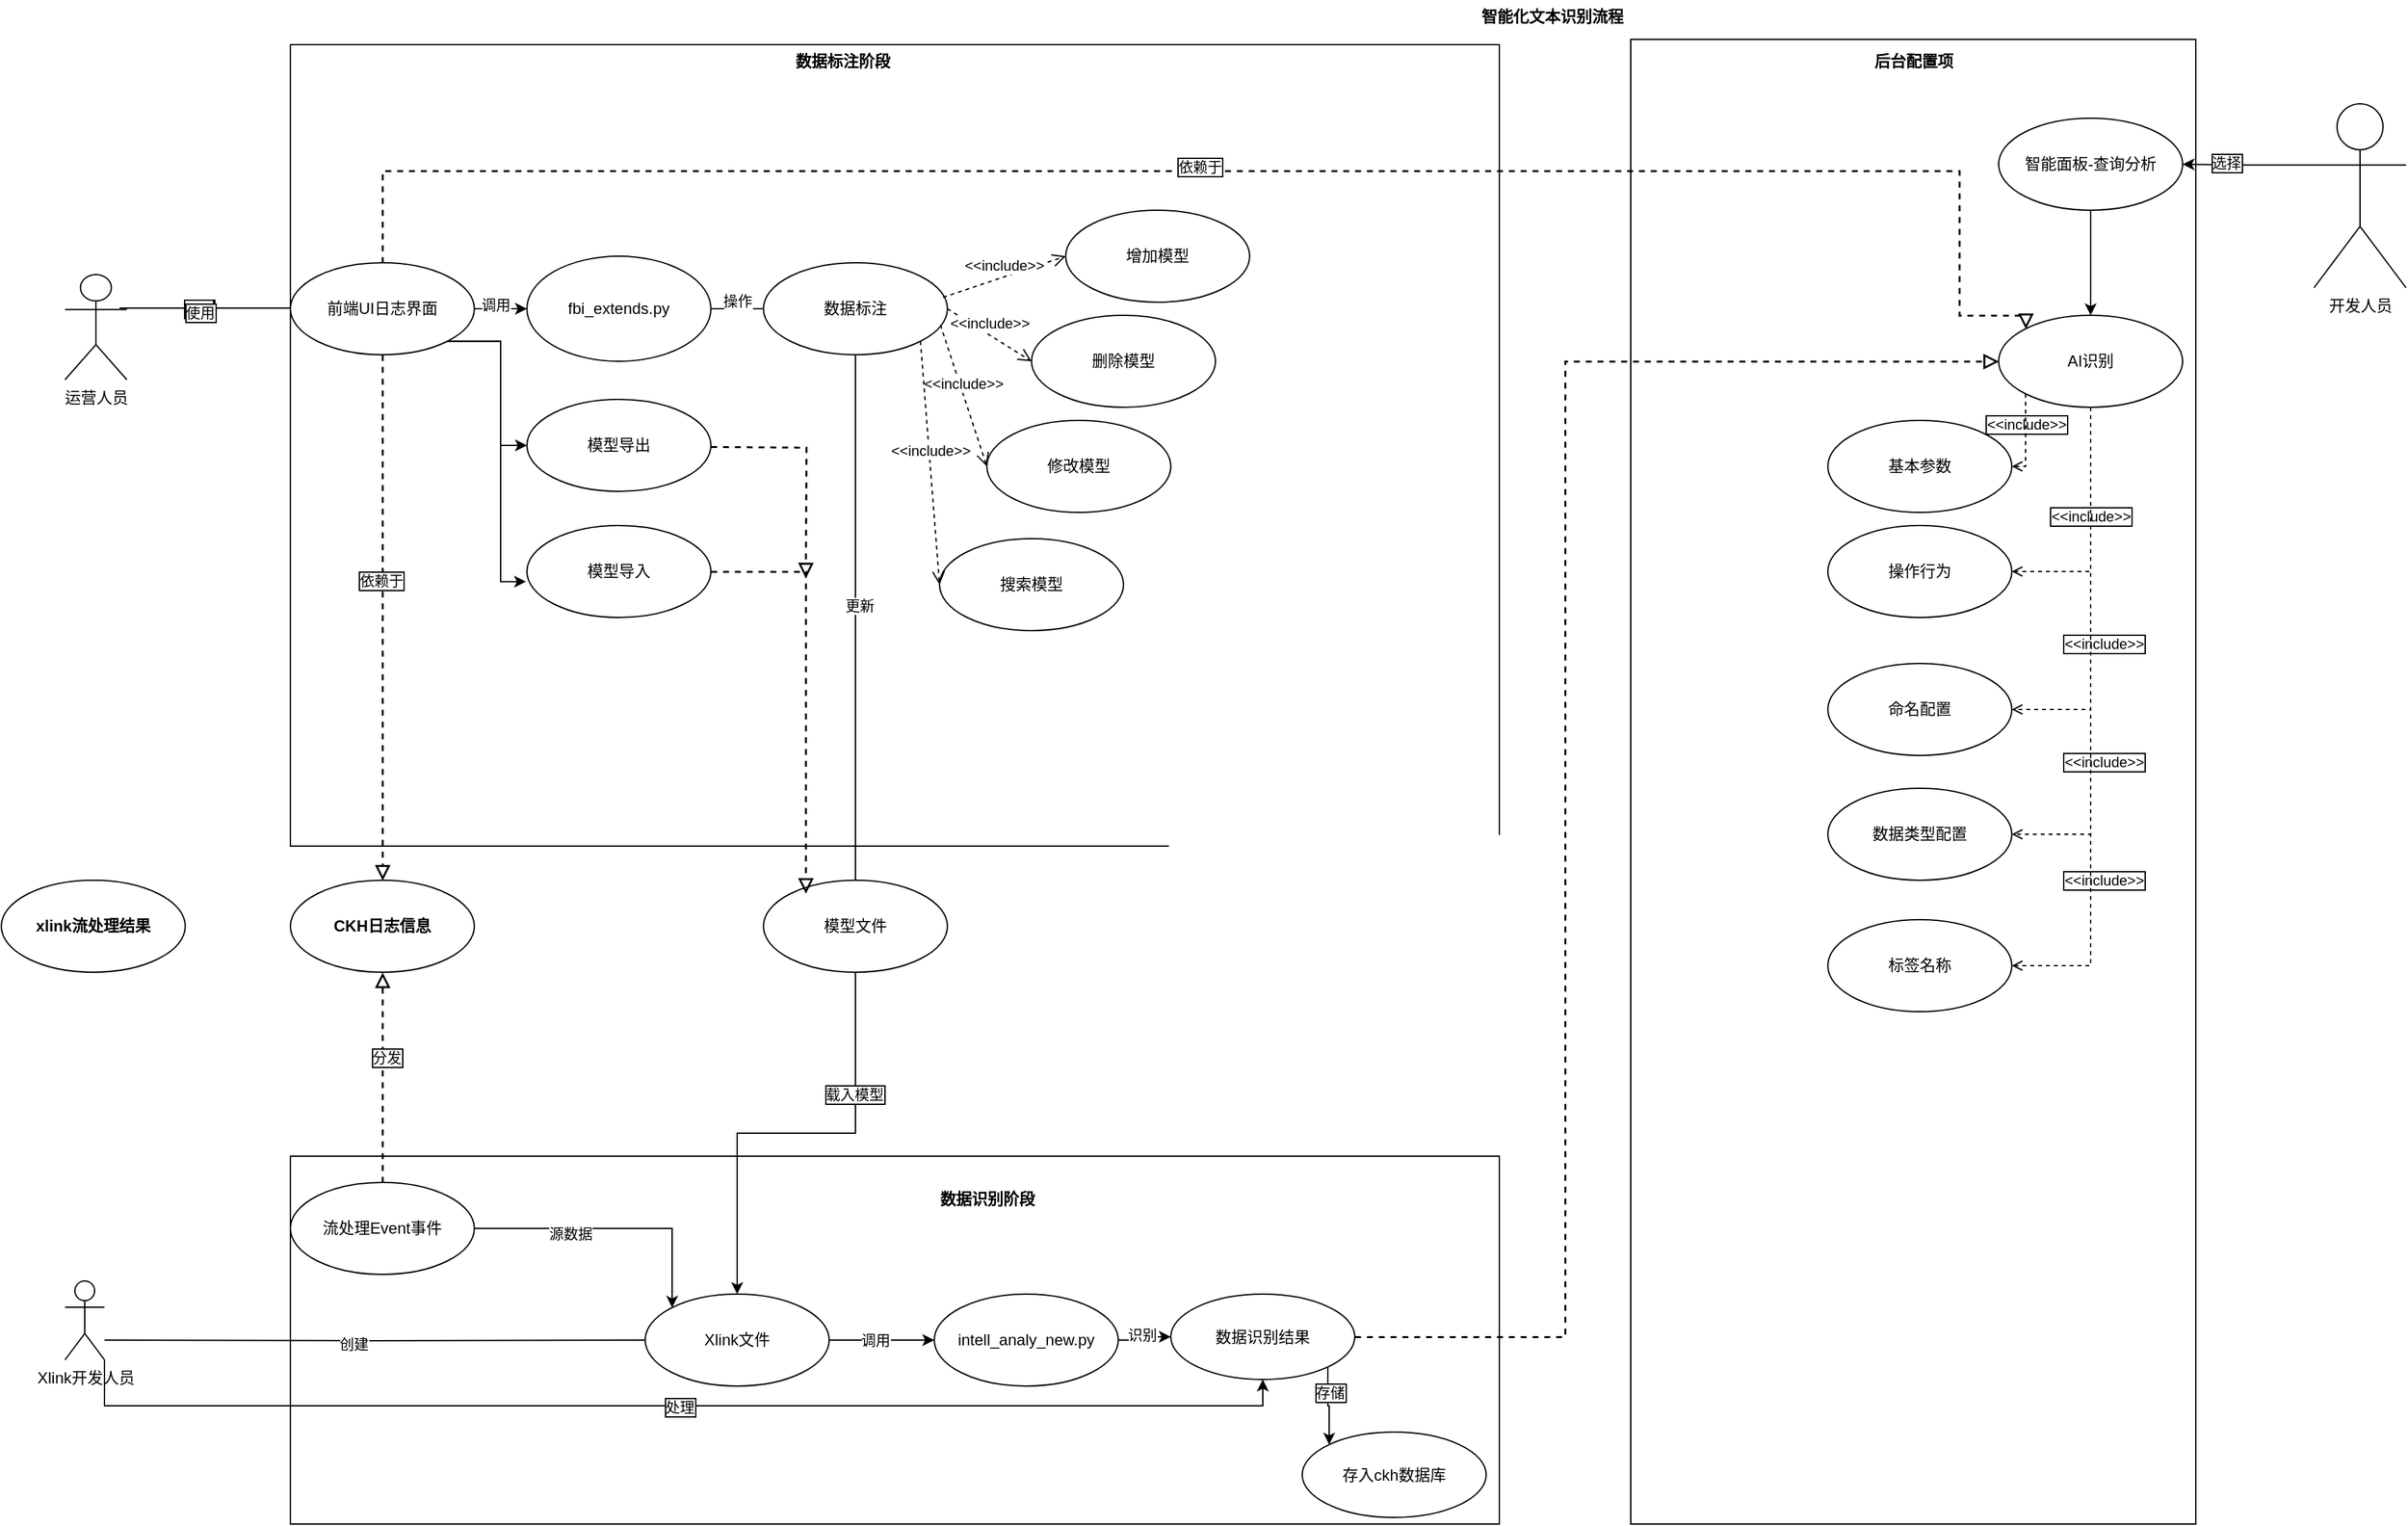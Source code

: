 <mxfile version="24.6.4" type="device">
  <diagram name="第 1 页" id="aSQQA5UP4O9_zDEL5qQI">
    <mxGraphModel dx="2048" dy="618" grid="1" gridSize="10" guides="1" tooltips="1" connect="1" arrows="1" fold="1" page="1" pageScale="1" pageWidth="827" pageHeight="1169" math="0" shadow="0">
      <root>
        <mxCell id="0" />
        <mxCell id="1" parent="0" />
        <mxCell id="ZYTivv0_CZAl483lTYmN-1" value="运营人员" style="shape=umlActor;verticalLabelPosition=bottom;verticalAlign=top;html=1;" parent="1" vertex="1">
          <mxGeometry x="-391.5" y="219" width="47" height="80" as="geometry" />
        </mxCell>
        <mxCell id="ZYTivv0_CZAl483lTYmN-4" value="" style="html=1;whiteSpace=wrap;movable=0;resizable=0;rotatable=0;deletable=0;editable=0;locked=1;connectable=0;" parent="1" vertex="1">
          <mxGeometry x="-220" y="44" width="920" height="610" as="geometry" />
        </mxCell>
        <mxCell id="ZYTivv0_CZAl483lTYmN-8" value="Xlink开发人员" style="shape=umlActor;verticalLabelPosition=bottom;verticalAlign=top;html=1;" parent="1" vertex="1">
          <mxGeometry x="-391.5" y="985" width="30" height="60" as="geometry" />
        </mxCell>
        <mxCell id="ZYTivv0_CZAl483lTYmN-119" style="edgeStyle=orthogonalEdgeStyle;rounded=0;orthogonalLoop=1;jettySize=auto;html=1;exitX=1;exitY=0.5;exitDx=0;exitDy=0;entryX=0;entryY=0.5;entryDx=0;entryDy=0;" parent="1" source="ZYTivv0_CZAl483lTYmN-15" target="ZYTivv0_CZAl483lTYmN-29" edge="1">
          <mxGeometry relative="1" as="geometry" />
        </mxCell>
        <mxCell id="ZYTivv0_CZAl483lTYmN-120" value="调用" style="edgeLabel;html=1;align=center;verticalAlign=middle;resizable=0;points=[];" parent="ZYTivv0_CZAl483lTYmN-119" vertex="1" connectable="0">
          <mxGeometry x="-0.2" y="3" relative="1" as="geometry">
            <mxPoint as="offset" />
          </mxGeometry>
        </mxCell>
        <mxCell id="ZYTivv0_CZAl483lTYmN-169" style="edgeStyle=orthogonalEdgeStyle;shape=connector;rounded=0;orthogonalLoop=1;jettySize=auto;html=1;exitX=1;exitY=1;exitDx=0;exitDy=0;entryX=0;entryY=0.5;entryDx=0;entryDy=0;strokeColor=default;align=center;verticalAlign=middle;fontFamily=Helvetica;fontSize=11;fontColor=default;labelBorderColor=default;labelBackgroundColor=default;resizable=1;endArrow=classic;" parent="1" source="ZYTivv0_CZAl483lTYmN-15" target="ZYTivv0_CZAl483lTYmN-59" edge="1">
          <mxGeometry relative="1" as="geometry" />
        </mxCell>
        <mxCell id="ZYTivv0_CZAl483lTYmN-15" value="前端UI日志界面" style="ellipse;whiteSpace=wrap;html=1;" parent="1" vertex="1">
          <mxGeometry x="-220" y="210" width="140" height="70" as="geometry" />
        </mxCell>
        <mxCell id="ZYTivv0_CZAl483lTYmN-28" value="模型文件&lt;span style=&quot;color: rgba(0, 0, 0, 0); font-family: monospace; font-size: 0px; text-align: start; text-wrap: nowrap;&quot;&gt;%3CmxGraphModel%3E%3Croot%3E%3CmxCell%20id%3D%220%22%2F%3E%3CmxCell%20id%3D%221%22%20parent%3D%220%22%2F%3E%3CmxCell%20id%3D%222%22%20value%3D%22UI%E7%95%8C%E9%9D%A2%22%20style%3D%22ellipse%3BwhiteSpace%3Dwrap%3Bhtml%3D1%3B%22%20vertex%3D%221%22%20parent%3D%221%22%3E%3CmxGeometry%20x%3D%22110%22%20y%3D%2260%22%20width%3D%22140%22%20height%3D%2270%22%20as%3D%22geometry%22%2F%3E%3C%2FmxCell%3E%3C%2Froot%3E%3C%2FmxGraphModel%3E&lt;/span&gt;" style="ellipse;whiteSpace=wrap;html=1;" parent="1" vertex="1">
          <mxGeometry x="140" y="680" width="140" height="70" as="geometry" />
        </mxCell>
        <mxCell id="ZYTivv0_CZAl483lTYmN-29" value="fbi_extends.py" style="ellipse;whiteSpace=wrap;html=1;" parent="1" vertex="1">
          <mxGeometry x="-40" y="205" width="140" height="80" as="geometry" />
        </mxCell>
        <mxCell id="ZYTivv0_CZAl483lTYmN-30" value="数据标注" style="ellipse;whiteSpace=wrap;html=1;" parent="1" vertex="1">
          <mxGeometry x="140" y="210" width="140" height="70" as="geometry" />
        </mxCell>
        <mxCell id="ZYTivv0_CZAl483lTYmN-36" value="操作" style="endArrow=none;html=1;endSize=12;startArrow=none;startSize=14;startFill=0;edgeStyle=orthogonalEdgeStyle;align=center;verticalAlign=bottom;endFill=0;rounded=0;entryX=1;entryY=0.5;entryDx=0;entryDy=0;exitX=0;exitY=0.5;exitDx=0;exitDy=0;" parent="1" source="ZYTivv0_CZAl483lTYmN-30" target="ZYTivv0_CZAl483lTYmN-29" edge="1">
          <mxGeometry y="3" relative="1" as="geometry">
            <mxPoint x="60" y="90" as="sourcePoint" />
            <mxPoint x="-30" y="390" as="targetPoint" />
          </mxGeometry>
        </mxCell>
        <mxCell id="ZYTivv0_CZAl483lTYmN-37" value="增加模型" style="ellipse;whiteSpace=wrap;html=1;" parent="1" vertex="1">
          <mxGeometry x="370" y="170" width="140" height="70" as="geometry" />
        </mxCell>
        <mxCell id="ZYTivv0_CZAl483lTYmN-38" value="删除模型" style="ellipse;whiteSpace=wrap;html=1;" parent="1" vertex="1">
          <mxGeometry x="344" y="250" width="140" height="70" as="geometry" />
        </mxCell>
        <mxCell id="ZYTivv0_CZAl483lTYmN-39" value="修改模型" style="ellipse;whiteSpace=wrap;html=1;" parent="1" vertex="1">
          <mxGeometry x="310" y="330" width="140" height="70" as="geometry" />
        </mxCell>
        <mxCell id="ZYTivv0_CZAl483lTYmN-40" value="搜索模型" style="ellipse;whiteSpace=wrap;html=1;" parent="1" vertex="1">
          <mxGeometry x="274" y="420" width="140" height="70" as="geometry" />
        </mxCell>
        <mxCell id="ZYTivv0_CZAl483lTYmN-41" value="&amp;lt;&amp;lt;include&amp;gt;&amp;gt;" style="html=1;verticalAlign=bottom;endArrow=open;dashed=1;endSize=8;curved=0;rounded=0;entryX=0;entryY=0.5;entryDx=0;entryDy=0;exitX=0.976;exitY=0.376;exitDx=0;exitDy=0;exitPerimeter=0;" parent="1" source="ZYTivv0_CZAl483lTYmN-30" target="ZYTivv0_CZAl483lTYmN-37" edge="1">
          <mxGeometry relative="1" as="geometry">
            <mxPoint x="70.005" y="2.5" as="sourcePoint" />
            <mxPoint x="198.13" y="207.5" as="targetPoint" />
          </mxGeometry>
        </mxCell>
        <mxCell id="ZYTivv0_CZAl483lTYmN-46" value="数据标注阶段" style="text;align=center;fontStyle=1;verticalAlign=middle;spacingLeft=3;spacingRight=3;strokeColor=none;rotatable=0;points=[[0,0.5],[1,0.5]];portConstraint=eastwest;html=1;" parent="1" vertex="1">
          <mxGeometry x="160" y="44" width="80" height="26" as="geometry" />
        </mxCell>
        <mxCell id="ZYTivv0_CZAl483lTYmN-58" value="模型导入" style="ellipse;whiteSpace=wrap;html=1;" parent="1" vertex="1">
          <mxGeometry x="-40" y="410" width="140" height="70" as="geometry" />
        </mxCell>
        <mxCell id="ZYTivv0_CZAl483lTYmN-59" value="模型导出" style="ellipse;whiteSpace=wrap;html=1;" parent="1" vertex="1">
          <mxGeometry x="-40" y="314" width="140" height="70" as="geometry" />
        </mxCell>
        <mxCell id="ZYTivv0_CZAl483lTYmN-67" value="&amp;lt;&amp;lt;include&amp;gt;&amp;gt;" style="html=1;verticalAlign=bottom;endArrow=open;dashed=1;endSize=8;curved=0;rounded=0;entryX=0;entryY=0.5;entryDx=0;entryDy=0;exitX=1;exitY=0.5;exitDx=0;exitDy=0;" parent="1" source="ZYTivv0_CZAl483lTYmN-30" target="ZYTivv0_CZAl483lTYmN-38" edge="1">
          <mxGeometry relative="1" as="geometry">
            <mxPoint x="197" y="246" as="sourcePoint" />
            <mxPoint x="260" y="115" as="targetPoint" />
          </mxGeometry>
        </mxCell>
        <mxCell id="ZYTivv0_CZAl483lTYmN-68" value="&amp;lt;&amp;lt;include&amp;gt;&amp;gt;" style="html=1;verticalAlign=bottom;endArrow=open;dashed=1;endSize=8;curved=0;rounded=0;entryX=0;entryY=0.5;entryDx=0;entryDy=0;exitX=0.962;exitY=0.676;exitDx=0;exitDy=0;exitPerimeter=0;" parent="1" source="ZYTivv0_CZAl483lTYmN-30" target="ZYTivv0_CZAl483lTYmN-39" edge="1">
          <mxGeometry relative="1" as="geometry">
            <mxPoint x="197.165" y="248.5" as="sourcePoint" />
            <mxPoint x="170" y="329.5" as="targetPoint" />
          </mxGeometry>
        </mxCell>
        <mxCell id="ZYTivv0_CZAl483lTYmN-69" value="&amp;lt;&amp;lt;include&amp;gt;&amp;gt;" style="html=1;verticalAlign=bottom;endArrow=open;dashed=1;endSize=8;curved=0;rounded=0;entryX=0;entryY=0.5;entryDx=0;entryDy=0;exitX=1;exitY=1;exitDx=0;exitDy=0;" parent="1" source="ZYTivv0_CZAl483lTYmN-30" target="ZYTivv0_CZAl483lTYmN-40" edge="1">
          <mxGeometry relative="1" as="geometry">
            <mxPoint x="197.165" y="340" as="sourcePoint" />
            <mxPoint x="250" y="396.5" as="targetPoint" />
          </mxGeometry>
        </mxCell>
        <mxCell id="ZYTivv0_CZAl483lTYmN-71" value="更新" style="endArrow=none;html=1;endSize=12;startArrow=none;startSize=14;startFill=0;edgeStyle=orthogonalEdgeStyle;align=center;verticalAlign=bottom;endFill=0;rounded=0;exitX=0.5;exitY=1;exitDx=0;exitDy=0;" parent="1" source="ZYTivv0_CZAl483lTYmN-30" target="ZYTivv0_CZAl483lTYmN-28" edge="1">
          <mxGeometry y="3" relative="1" as="geometry">
            <mxPoint x="120" y="359" as="sourcePoint" />
            <mxPoint x="10" y="359" as="targetPoint" />
          </mxGeometry>
        </mxCell>
        <mxCell id="ZYTivv0_CZAl483lTYmN-79" value="智能化文本识别流程" style="text;align=center;fontStyle=1;verticalAlign=middle;spacingLeft=3;spacingRight=3;strokeColor=none;rotatable=0;points=[[0,0.5],[1,0.5]];portConstraint=eastwest;html=1;" parent="1" vertex="1">
          <mxGeometry x="700" y="10" width="80" height="26" as="geometry" />
        </mxCell>
        <mxCell id="ZYTivv0_CZAl483lTYmN-82" value="&lt;span style=&quot;color: rgba(0, 0, 0, 0); font-family: monospace; font-size: 0px; text-align: start; text-wrap: nowrap;&quot;&gt;%3CmxGraphModel%3E%3Croot%3E%3CmxCell%20id%3D%220%22%2F%3E%3CmxCell%20id%3D%221%22%20parent%3D%220%22%2F%3E%3CmxCell%20id%3D%222%22%20value%3D%22%E6%95%B0%E6%8D%AE%E6%A0%87%E6%B3%A8%E9%98%B6%E6%AE%B5%22%20style%3D%22text%3Balign%3Dcenter%3BfontStyle%3D1%3BverticalAlign%3Dmiddle%3BspacingLeft%3D3%3BspacingRight%3D3%3BstrokeColor%3Dnone%3Brotatable%3D0%3Bpoints%3D%5B%5B0%2C0.5%5D%2C%5B1%2C0.5%5D%5D%3BportConstraint%3Deastwest%3Bhtml%3D1%3B%22%20vertex%3D%221%22%20parent%3D%221%22%3E%3CmxGeometry%20x%3D%22160%22%20y%3D%2244%22%20width%3D%2280%22%20height%3D%2226%22%20as%3D%22geometry%22%2F%3E%3C%2FmxCell%3E%3C%2Froot%3E%3C%2FmxGraphModel%3E&lt;/span&gt;" style="html=1;whiteSpace=wrap;movable=0;resizable=0;rotatable=0;deletable=0;editable=0;locked=1;connectable=0;" parent="1" vertex="1">
          <mxGeometry x="-220" y="890" width="920" height="280" as="geometry" />
        </mxCell>
        <mxCell id="ZYTivv0_CZAl483lTYmN-83" value="数据识别阶段" style="text;align=center;fontStyle=1;verticalAlign=middle;spacingLeft=3;spacingRight=3;strokeColor=none;rotatable=0;points=[[0,0.5],[1,0.5]];portConstraint=eastwest;html=1;" parent="1" vertex="1">
          <mxGeometry x="270" y="910" width="80" height="26" as="geometry" />
        </mxCell>
        <mxCell id="ZYTivv0_CZAl483lTYmN-84" value="&lt;b&gt;CKH日志信息&lt;/b&gt;" style="ellipse;whiteSpace=wrap;html=1;" parent="1" vertex="1">
          <mxGeometry x="-220" y="680" width="140" height="70" as="geometry" />
        </mxCell>
        <mxCell id="ZYTivv0_CZAl483lTYmN-107" style="edgeStyle=orthogonalEdgeStyle;rounded=0;orthogonalLoop=1;jettySize=auto;html=1;exitX=1;exitY=0.5;exitDx=0;exitDy=0;entryX=0;entryY=0;entryDx=0;entryDy=0;" parent="1" source="ZYTivv0_CZAl483lTYmN-85" target="ZYTivv0_CZAl483lTYmN-86" edge="1">
          <mxGeometry relative="1" as="geometry" />
        </mxCell>
        <mxCell id="ZYTivv0_CZAl483lTYmN-108" value="源数据" style="edgeLabel;html=1;align=center;verticalAlign=middle;resizable=0;points=[];" parent="ZYTivv0_CZAl483lTYmN-107" vertex="1" connectable="0">
          <mxGeometry x="-0.308" y="-4" relative="1" as="geometry">
            <mxPoint as="offset" />
          </mxGeometry>
        </mxCell>
        <mxCell id="ZYTivv0_CZAl483lTYmN-85" value="流处理Event事件" style="ellipse;whiteSpace=wrap;html=1;" parent="1" vertex="1">
          <mxGeometry x="-220" y="910" width="140" height="70" as="geometry" />
        </mxCell>
        <mxCell id="ZYTivv0_CZAl483lTYmN-114" style="edgeStyle=orthogonalEdgeStyle;rounded=0;orthogonalLoop=1;jettySize=auto;html=1;exitX=1;exitY=0.5;exitDx=0;exitDy=0;entryX=0;entryY=0.5;entryDx=0;entryDy=0;" parent="1" source="ZYTivv0_CZAl483lTYmN-86" target="ZYTivv0_CZAl483lTYmN-113" edge="1">
          <mxGeometry relative="1" as="geometry" />
        </mxCell>
        <mxCell id="ZYTivv0_CZAl483lTYmN-115" value="调用" style="edgeLabel;html=1;align=center;verticalAlign=middle;resizable=0;points=[];" parent="ZYTivv0_CZAl483lTYmN-114" vertex="1" connectable="0">
          <mxGeometry x="-0.14" relative="1" as="geometry">
            <mxPoint as="offset" />
          </mxGeometry>
        </mxCell>
        <mxCell id="ZYTivv0_CZAl483lTYmN-86" value="Xlink文件" style="ellipse;whiteSpace=wrap;html=1;" parent="1" vertex="1">
          <mxGeometry x="50" y="995" width="140" height="70" as="geometry" />
        </mxCell>
        <mxCell id="ZYTivv0_CZAl483lTYmN-90" value="" style="endArrow=none;html=1;endSize=12;startArrow=none;startSize=14;startFill=0;edgeStyle=orthogonalEdgeStyle;align=center;verticalAlign=bottom;endFill=0;rounded=0;entryX=0;entryY=0.5;entryDx=0;entryDy=0;" parent="1" target="ZYTivv0_CZAl483lTYmN-86" edge="1">
          <mxGeometry y="3" relative="1" as="geometry">
            <mxPoint x="-361.5" y="1030" as="sourcePoint" />
            <mxPoint x="-201.5" y="1030" as="targetPoint" />
          </mxGeometry>
        </mxCell>
        <mxCell id="ZYTivv0_CZAl483lTYmN-95" value="创建" style="edgeLabel;html=1;align=center;verticalAlign=middle;resizable=0;points=[];" parent="ZYTivv0_CZAl483lTYmN-90" vertex="1" connectable="0">
          <mxGeometry x="-0.084" y="-2" relative="1" as="geometry">
            <mxPoint x="1" as="offset" />
          </mxGeometry>
        </mxCell>
        <mxCell id="ZYTivv0_CZAl483lTYmN-123" value="" style="edgeStyle=orthogonalEdgeStyle;rounded=0;orthogonalLoop=1;jettySize=auto;html=1;" parent="1" source="ZYTivv0_CZAl483lTYmN-113" target="ZYTivv0_CZAl483lTYmN-122" edge="1">
          <mxGeometry relative="1" as="geometry" />
        </mxCell>
        <mxCell id="ZYTivv0_CZAl483lTYmN-124" value="识别" style="edgeLabel;html=1;align=center;verticalAlign=middle;resizable=0;points=[];" parent="ZYTivv0_CZAl483lTYmN-123" vertex="1" connectable="0">
          <mxGeometry x="-0.167" y="4" relative="1" as="geometry">
            <mxPoint as="offset" />
          </mxGeometry>
        </mxCell>
        <mxCell id="ZYTivv0_CZAl483lTYmN-113" value="intell_analy_new.py" style="ellipse;whiteSpace=wrap;html=1;" parent="1" vertex="1">
          <mxGeometry x="270" y="995" width="140" height="70" as="geometry" />
        </mxCell>
        <mxCell id="ZYTivv0_CZAl483lTYmN-121" value="&lt;span style=&quot;color: rgba(0, 0, 0, 0); font-family: monospace; font-size: 0px; text-align: start; text-wrap: nowrap;&quot;&gt;%3CmxGraphModel%3E%3Croot%3E%3CmxCell%20id%3D%220%22%2F%3E%3CmxCell%20id%3D%221%22%20parent%3D%220%22%2F%3E%3CmxCell%20id%3D%222%22%20value%3D%22%E6%95%B0%E6%8D%AE%E6%A0%87%E6%B3%A8%E9%98%B6%E6%AE%B5%22%20style%3D%22text%3Balign%3Dcenter%3BfontStyle%3D1%3BverticalAlign%3Dmiddle%3BspacingLeft%3D3%3BspacingRight%3D3%3BstrokeColor%3Dnone%3Brotatable%3D0%3Bpoints%3D%5B%5B0%2C0.5%5D%2C%5B1%2C0.5%5D%5D%3BportConstraint%3Deastwest%3Bhtml%3D1%3B%22%20vertex%3D%221%22%20parent%3D%221%22%3E%3CmxGeometry%20x%3D%22160%22%20y%3D%2244%22%20width%3D%2280%22%20height%3D%2226%22%20as%3D%22geometry%22%2F%3E%3C%2FmxCell%3E%3C%2Froot%3E%3C%2FmxGraphModel%3E&lt;/span&gt;" style="html=1;whiteSpace=wrap;movable=0;resizable=0;rotatable=0;deletable=0;editable=0;locked=1;connectable=0;" parent="1" vertex="1">
          <mxGeometry x="800" y="40" width="430" height="1130" as="geometry" />
        </mxCell>
        <mxCell id="ZYTivv0_CZAl483lTYmN-134" style="edgeStyle=orthogonalEdgeStyle;shape=connector;rounded=0;orthogonalLoop=1;jettySize=auto;html=1;exitX=1;exitY=1;exitDx=0;exitDy=0;entryX=0;entryY=0;entryDx=0;entryDy=0;strokeColor=default;align=center;verticalAlign=middle;fontFamily=Helvetica;fontSize=11;fontColor=default;labelBorderColor=default;labelBackgroundColor=default;resizable=1;endArrow=classic;" parent="1" source="ZYTivv0_CZAl483lTYmN-122" target="ZYTivv0_CZAl483lTYmN-133" edge="1">
          <mxGeometry relative="1" as="geometry" />
        </mxCell>
        <mxCell id="ZYTivv0_CZAl483lTYmN-135" value="存储" style="edgeLabel;html=1;align=center;verticalAlign=middle;resizable=0;points=[];fontFamily=Helvetica;fontSize=11;fontColor=default;labelBorderColor=default;labelBackgroundColor=default;" parent="ZYTivv0_CZAl483lTYmN-134" vertex="1" connectable="0">
          <mxGeometry x="-0.372" y="1" relative="1" as="geometry">
            <mxPoint as="offset" />
          </mxGeometry>
        </mxCell>
        <mxCell id="ZYTivv0_CZAl483lTYmN-122" value="数据识别结果" style="ellipse;whiteSpace=wrap;html=1;" parent="1" vertex="1">
          <mxGeometry x="450" y="995" width="140" height="65" as="geometry" />
        </mxCell>
        <mxCell id="ZYTivv0_CZAl483lTYmN-131" style="edgeStyle=orthogonalEdgeStyle;rounded=0;orthogonalLoop=1;jettySize=auto;html=1;exitX=1;exitY=1;exitDx=0;exitDy=0;exitPerimeter=0;entryX=0.5;entryY=1;entryDx=0;entryDy=0;labelBorderColor=default;textShadow=1;movable=1;resizable=1;rotatable=1;deletable=1;editable=1;locked=0;connectable=1;" parent="1" source="ZYTivv0_CZAl483lTYmN-8" target="ZYTivv0_CZAl483lTYmN-122" edge="1">
          <mxGeometry relative="1" as="geometry" />
        </mxCell>
        <mxCell id="ZYTivv0_CZAl483lTYmN-132" value="处理" style="edgeLabel;html=1;align=center;verticalAlign=middle;resizable=0;points=[];fontFamily=Helvetica;fontSize=11;fontColor=default;labelBorderColor=default;labelBackgroundColor=default;" parent="ZYTivv0_CZAl483lTYmN-131" vertex="1" connectable="0">
          <mxGeometry x="0.008" y="-1" relative="1" as="geometry">
            <mxPoint as="offset" />
          </mxGeometry>
        </mxCell>
        <mxCell id="ZYTivv0_CZAl483lTYmN-133" value="存入ckh数据库" style="ellipse;whiteSpace=wrap;html=1;" parent="1" vertex="1">
          <mxGeometry x="550" y="1100" width="140" height="65" as="geometry" />
        </mxCell>
        <mxCell id="ZYTivv0_CZAl483lTYmN-136" value="后台配置项" style="text;align=center;fontStyle=1;verticalAlign=middle;spacingLeft=3;spacingRight=3;strokeColor=none;rotatable=0;points=[[0,0.5],[1,0.5]];portConstraint=eastwest;html=1;" parent="1" vertex="1">
          <mxGeometry x="975" y="44" width="80" height="26" as="geometry" />
        </mxCell>
        <mxCell id="ZYTivv0_CZAl483lTYmN-139" style="edgeStyle=orthogonalEdgeStyle;shape=connector;rounded=0;orthogonalLoop=1;jettySize=auto;html=1;exitX=0;exitY=0.333;exitDx=0;exitDy=0;exitPerimeter=0;entryX=1;entryY=0.5;entryDx=0;entryDy=0;strokeColor=default;align=center;verticalAlign=middle;fontFamily=Helvetica;fontSize=11;fontColor=default;labelBorderColor=default;labelBackgroundColor=default;resizable=1;endArrow=classic;" parent="1" source="ZYTivv0_CZAl483lTYmN-137" target="ZYTivv0_CZAl483lTYmN-138" edge="1">
          <mxGeometry relative="1" as="geometry" />
        </mxCell>
        <mxCell id="ZYTivv0_CZAl483lTYmN-140" value="选择" style="edgeLabel;html=1;align=center;verticalAlign=middle;resizable=0;points=[];fontFamily=Helvetica;fontSize=11;fontColor=default;labelBorderColor=default;labelBackgroundColor=default;" parent="ZYTivv0_CZAl483lTYmN-139" vertex="1" connectable="0">
          <mxGeometry x="0.341" y="-1" relative="1" as="geometry">
            <mxPoint as="offset" />
          </mxGeometry>
        </mxCell>
        <mxCell id="ZYTivv0_CZAl483lTYmN-137" value="开发人员" style="shape=umlActor;verticalLabelPosition=bottom;verticalAlign=top;html=1;" parent="1" vertex="1">
          <mxGeometry x="1320" y="89" width="70" height="140" as="geometry" />
        </mxCell>
        <mxCell id="ZYTivv0_CZAl483lTYmN-142" value="" style="edgeStyle=orthogonalEdgeStyle;shape=connector;rounded=0;orthogonalLoop=1;jettySize=auto;html=1;strokeColor=default;align=center;verticalAlign=middle;fontFamily=Helvetica;fontSize=11;fontColor=default;labelBorderColor=default;labelBackgroundColor=default;resizable=1;endArrow=classic;" parent="1" source="ZYTivv0_CZAl483lTYmN-138" target="ZYTivv0_CZAl483lTYmN-141" edge="1">
          <mxGeometry relative="1" as="geometry" />
        </mxCell>
        <mxCell id="ZYTivv0_CZAl483lTYmN-138" value="智能面板-查询分析" style="ellipse;whiteSpace=wrap;html=1;" parent="1" vertex="1">
          <mxGeometry x="1080" y="100" width="140" height="70" as="geometry" />
        </mxCell>
        <mxCell id="ZYTivv0_CZAl483lTYmN-141" value="AI识别" style="ellipse;whiteSpace=wrap;html=1;" parent="1" vertex="1">
          <mxGeometry x="1080" y="250" width="140" height="70" as="geometry" />
        </mxCell>
        <mxCell id="ZYTivv0_CZAl483lTYmN-143" value="基本参数" style="ellipse;whiteSpace=wrap;html=1;" parent="1" vertex="1">
          <mxGeometry x="950" y="330" width="140" height="70" as="geometry" />
        </mxCell>
        <mxCell id="ZYTivv0_CZAl483lTYmN-144" value="操作行为" style="ellipse;whiteSpace=wrap;html=1;" parent="1" vertex="1">
          <mxGeometry x="950" y="410" width="140" height="70" as="geometry" />
        </mxCell>
        <mxCell id="ZYTivv0_CZAl483lTYmN-145" value="命名配置" style="ellipse;whiteSpace=wrap;html=1;" parent="1" vertex="1">
          <mxGeometry x="950" y="515" width="140" height="70" as="geometry" />
        </mxCell>
        <mxCell id="ZYTivv0_CZAl483lTYmN-146" value="数据类型配置" style="ellipse;whiteSpace=wrap;html=1;" parent="1" vertex="1">
          <mxGeometry x="950" y="610" width="140" height="70" as="geometry" />
        </mxCell>
        <mxCell id="ZYTivv0_CZAl483lTYmN-147" value="标签名称" style="ellipse;whiteSpace=wrap;html=1;" parent="1" vertex="1">
          <mxGeometry x="950" y="710" width="140" height="70" as="geometry" />
        </mxCell>
        <mxCell id="ZYTivv0_CZAl483lTYmN-148" value="&amp;lt;&amp;lt;include&amp;gt;&amp;gt;" style="html=1;verticalAlign=bottom;labelBackgroundColor=none;endArrow=open;endFill=0;dashed=1;rounded=0;strokeColor=default;align=center;fontFamily=Helvetica;fontSize=11;fontColor=default;labelBorderColor=default;resizable=1;edgeStyle=orthogonalEdgeStyle;exitX=0;exitY=1;exitDx=0;exitDy=0;entryX=1;entryY=0.5;entryDx=0;entryDy=0;" parent="1" source="ZYTivv0_CZAl483lTYmN-141" target="ZYTivv0_CZAl483lTYmN-143" edge="1">
          <mxGeometry x="0.004" width="160" relative="1" as="geometry">
            <mxPoint x="940" y="267.5" as="sourcePoint" />
            <mxPoint x="870" y="302.5" as="targetPoint" />
            <mxPoint as="offset" />
          </mxGeometry>
        </mxCell>
        <mxCell id="ZYTivv0_CZAl483lTYmN-152" value="&amp;lt;&amp;lt;include&amp;gt;&amp;gt;" style="html=1;verticalAlign=bottom;labelBackgroundColor=none;endArrow=open;endFill=0;dashed=1;rounded=0;strokeColor=default;align=center;fontFamily=Helvetica;fontSize=11;fontColor=default;labelBorderColor=default;resizable=1;edgeStyle=orthogonalEdgeStyle;exitX=0.5;exitY=1;exitDx=0;exitDy=0;entryX=1;entryY=0.5;entryDx=0;entryDy=0;" parent="1" source="ZYTivv0_CZAl483lTYmN-141" target="ZYTivv0_CZAl483lTYmN-144" edge="1">
          <mxGeometry x="0.004" width="160" relative="1" as="geometry">
            <mxPoint x="1025.5" y="375" as="sourcePoint" />
            <mxPoint x="1004.5" y="420" as="targetPoint" />
            <mxPoint as="offset" />
          </mxGeometry>
        </mxCell>
        <mxCell id="ZYTivv0_CZAl483lTYmN-153" value="&amp;lt;&amp;lt;include&amp;gt;&amp;gt;" style="html=1;verticalAlign=bottom;labelBackgroundColor=none;endArrow=open;endFill=0;dashed=1;rounded=0;strokeColor=default;align=center;fontFamily=Helvetica;fontSize=11;fontColor=default;labelBorderColor=default;resizable=1;edgeStyle=orthogonalEdgeStyle;entryX=1;entryY=0.5;entryDx=0;entryDy=0;exitX=0.5;exitY=1;exitDx=0;exitDy=0;" parent="1" source="ZYTivv0_CZAl483lTYmN-141" target="ZYTivv0_CZAl483lTYmN-145" edge="1">
          <mxGeometry x="0.31" y="10" width="160" relative="1" as="geometry">
            <mxPoint x="1070" y="390" as="sourcePoint" />
            <mxPoint x="985" y="570" as="targetPoint" />
            <mxPoint as="offset" />
          </mxGeometry>
        </mxCell>
        <mxCell id="ZYTivv0_CZAl483lTYmN-154" value="&amp;lt;&amp;lt;include&amp;gt;&amp;gt;" style="html=1;verticalAlign=bottom;labelBackgroundColor=none;endArrow=open;endFill=0;dashed=1;rounded=0;strokeColor=default;align=center;fontFamily=Helvetica;fontSize=11;fontColor=default;labelBorderColor=default;resizable=1;edgeStyle=orthogonalEdgeStyle;entryX=1;entryY=0.5;entryDx=0;entryDy=0;exitX=0.5;exitY=1;exitDx=0;exitDy=0;" parent="1" source="ZYTivv0_CZAl483lTYmN-141" target="ZYTivv0_CZAl483lTYmN-146" edge="1">
          <mxGeometry x="0.455" y="10" width="160" relative="1" as="geometry">
            <mxPoint x="1140" y="365" as="sourcePoint" />
            <mxPoint x="1070" y="680" as="targetPoint" />
            <mxPoint as="offset" />
          </mxGeometry>
        </mxCell>
        <mxCell id="ZYTivv0_CZAl483lTYmN-155" value="&amp;lt;&amp;lt;include&amp;gt;&amp;gt;" style="html=1;verticalAlign=bottom;labelBackgroundColor=none;endArrow=open;endFill=0;dashed=1;rounded=0;strokeColor=default;align=center;fontFamily=Helvetica;fontSize=11;fontColor=default;labelBorderColor=default;resizable=1;edgeStyle=orthogonalEdgeStyle;entryX=1;entryY=0.5;entryDx=0;entryDy=0;exitX=0.5;exitY=1;exitDx=0;exitDy=0;" parent="1" source="ZYTivv0_CZAl483lTYmN-141" target="ZYTivv0_CZAl483lTYmN-147" edge="1">
          <mxGeometry x="0.526" y="10" width="160" relative="1" as="geometry">
            <mxPoint x="1160" y="355" as="sourcePoint" />
            <mxPoint x="1090" y="670" as="targetPoint" />
            <mxPoint as="offset" />
          </mxGeometry>
        </mxCell>
        <mxCell id="ZYTivv0_CZAl483lTYmN-170" style="edgeStyle=orthogonalEdgeStyle;shape=connector;rounded=0;orthogonalLoop=1;jettySize=auto;html=1;exitX=1;exitY=1;exitDx=0;exitDy=0;entryX=-0.005;entryY=0.61;entryDx=0;entryDy=0;entryPerimeter=0;strokeColor=default;align=center;verticalAlign=middle;fontFamily=Helvetica;fontSize=11;fontColor=default;labelBorderColor=default;labelBackgroundColor=default;resizable=1;endArrow=classic;" parent="1" source="ZYTivv0_CZAl483lTYmN-15" target="ZYTivv0_CZAl483lTYmN-58" edge="1">
          <mxGeometry relative="1" as="geometry" />
        </mxCell>
        <mxCell id="ZYTivv0_CZAl483lTYmN-171" style="edgeStyle=orthogonalEdgeStyle;shape=connector;rounded=0;orthogonalLoop=1;jettySize=auto;html=1;exitX=0.5;exitY=1;exitDx=0;exitDy=0;strokeColor=default;align=center;verticalAlign=middle;fontFamily=Helvetica;fontSize=11;fontColor=default;labelBorderColor=default;labelBackgroundColor=default;resizable=1;endArrow=classic;" parent="1" source="ZYTivv0_CZAl483lTYmN-28" target="ZYTivv0_CZAl483lTYmN-86" edge="1">
          <mxGeometry relative="1" as="geometry" />
        </mxCell>
        <mxCell id="ZYTivv0_CZAl483lTYmN-172" value="载入模型" style="edgeLabel;html=1;align=center;verticalAlign=middle;resizable=0;points=[];fontFamily=Helvetica;fontSize=11;fontColor=default;labelBorderColor=default;labelBackgroundColor=default;" parent="ZYTivv0_CZAl483lTYmN-171" vertex="1" connectable="0">
          <mxGeometry x="-0.447" y="-1" relative="1" as="geometry">
            <mxPoint as="offset" />
          </mxGeometry>
        </mxCell>
        <mxCell id="ZYTivv0_CZAl483lTYmN-176" value="" style="endArrow=block;startArrow=none;endFill=0;startFill=0;endSize=8;html=1;verticalAlign=bottom;dashed=1;labelBackgroundColor=none;rounded=0;strokeColor=default;align=center;fontFamily=Helvetica;fontSize=11;fontColor=default;labelBorderColor=default;resizable=1;edgeStyle=orthogonalEdgeStyle;exitX=0.5;exitY=0;exitDx=0;exitDy=0;entryX=0;entryY=0;entryDx=0;entryDy=0;strokeWidth=1.5;" parent="1" source="ZYTivv0_CZAl483lTYmN-15" target="ZYTivv0_CZAl483lTYmN-141" edge="1">
          <mxGeometry width="160" relative="1" as="geometry">
            <mxPoint x="-40" y="140" as="sourcePoint" />
            <mxPoint x="120" y="140" as="targetPoint" />
            <Array as="points">
              <mxPoint x="-150" y="140" />
              <mxPoint x="1050" y="140" />
              <mxPoint x="1050" y="250" />
              <mxPoint x="1101" y="250" />
            </Array>
          </mxGeometry>
        </mxCell>
        <mxCell id="ZYTivv0_CZAl483lTYmN-193" value="依赖于" style="edgeLabel;html=1;align=center;verticalAlign=middle;resizable=0;points=[];fontFamily=Helvetica;fontSize=11;fontColor=default;labelBorderColor=default;labelBackgroundColor=default;" parent="ZYTivv0_CZAl483lTYmN-176" vertex="1" connectable="0">
          <mxGeometry x="-0.04" y="3" relative="1" as="geometry">
            <mxPoint as="offset" />
          </mxGeometry>
        </mxCell>
        <mxCell id="ZYTivv0_CZAl483lTYmN-177" value="" style="endArrow=block;startArrow=none;endFill=0;startFill=0;endSize=8;html=1;verticalAlign=bottom;dashed=1;labelBackgroundColor=none;rounded=0;strokeColor=default;align=center;fontFamily=Helvetica;fontSize=11;fontColor=default;labelBorderColor=default;resizable=1;edgeStyle=orthogonalEdgeStyle;exitX=0.5;exitY=1;exitDx=0;exitDy=0;entryX=0.5;entryY=0;entryDx=0;entryDy=0;strokeWidth=1.5;" parent="1" source="ZYTivv0_CZAl483lTYmN-15" target="ZYTivv0_CZAl483lTYmN-84" edge="1">
          <mxGeometry width="160" relative="1" as="geometry">
            <mxPoint x="-170" y="540" as="sourcePoint" />
            <mxPoint x="-10" y="540" as="targetPoint" />
          </mxGeometry>
        </mxCell>
        <mxCell id="ZYTivv0_CZAl483lTYmN-194" value="依赖于" style="edgeLabel;html=1;align=center;verticalAlign=middle;resizable=0;points=[];fontFamily=Helvetica;fontSize=11;fontColor=default;labelBorderColor=default;labelBackgroundColor=default;" parent="ZYTivv0_CZAl483lTYmN-177" vertex="1" connectable="0">
          <mxGeometry x="-0.14" y="-1" relative="1" as="geometry">
            <mxPoint as="offset" />
          </mxGeometry>
        </mxCell>
        <mxCell id="ZYTivv0_CZAl483lTYmN-179" value="" style="endArrow=block;startArrow=none;endFill=0;startFill=0;endSize=8;html=1;verticalAlign=bottom;dashed=1;labelBackgroundColor=none;rounded=0;strokeColor=default;align=center;fontFamily=Helvetica;fontSize=11;fontColor=default;labelBorderColor=default;resizable=1;edgeStyle=orthogonalEdgeStyle;exitX=1;exitY=0.5;exitDx=0;exitDy=0;entryX=0.229;entryY=0.143;entryDx=0;entryDy=0;entryPerimeter=0;strokeWidth=1.5;" parent="1" source="ZYTivv0_CZAl483lTYmN-58" target="ZYTivv0_CZAl483lTYmN-28" edge="1">
          <mxGeometry width="160" relative="1" as="geometry">
            <mxPoint x="100" y="400" as="sourcePoint" />
            <mxPoint x="172" y="680" as="targetPoint" />
          </mxGeometry>
        </mxCell>
        <mxCell id="ZYTivv0_CZAl483lTYmN-180" value="" style="endArrow=block;startArrow=none;endFill=0;startFill=0;endSize=8;html=1;verticalAlign=bottom;dashed=1;labelBackgroundColor=none;rounded=0;strokeColor=default;align=center;fontFamily=Helvetica;fontSize=11;fontColor=default;labelBorderColor=default;resizable=1;exitX=1;exitY=0.5;exitDx=0;exitDy=0;strokeWidth=1.5;edgeStyle=orthogonalEdgeStyle;" parent="1" edge="1">
          <mxGeometry width="160" relative="1" as="geometry">
            <mxPoint x="100" y="350" as="sourcePoint" />
            <mxPoint x="172" y="450" as="targetPoint" />
          </mxGeometry>
        </mxCell>
        <mxCell id="ZYTivv0_CZAl483lTYmN-181" value="" style="endArrow=block;startArrow=none;endFill=0;startFill=0;endSize=8;html=1;verticalAlign=bottom;dashed=1;labelBackgroundColor=none;rounded=0;strokeColor=default;align=center;fontFamily=Helvetica;fontSize=11;fontColor=default;labelBorderColor=default;resizable=1;edgeStyle=orthogonalEdgeStyle;exitX=0.5;exitY=0;exitDx=0;exitDy=0;entryX=0.5;entryY=1;entryDx=0;entryDy=0;strokeWidth=1.5;" parent="1" source="ZYTivv0_CZAl483lTYmN-85" target="ZYTivv0_CZAl483lTYmN-84" edge="1">
          <mxGeometry width="160" relative="1" as="geometry">
            <mxPoint x="60" y="820" as="sourcePoint" />
            <mxPoint x="220" y="820" as="targetPoint" />
          </mxGeometry>
        </mxCell>
        <mxCell id="ZYTivv0_CZAl483lTYmN-182" value="分发" style="edgeLabel;html=1;align=center;verticalAlign=middle;resizable=0;points=[];fontFamily=Helvetica;fontSize=11;fontColor=default;labelBorderColor=default;labelBackgroundColor=default;" parent="ZYTivv0_CZAl483lTYmN-181" vertex="1" connectable="0">
          <mxGeometry x="0.192" y="-3" relative="1" as="geometry">
            <mxPoint as="offset" />
          </mxGeometry>
        </mxCell>
        <mxCell id="ZYTivv0_CZAl483lTYmN-183" value="" style="endArrow=none;html=1;endSize=12;startArrow=none;startSize=14;startFill=0;edgeStyle=orthogonalEdgeStyle;align=center;verticalAlign=bottom;endFill=0;rounded=0;" parent="1" edge="1">
          <mxGeometry y="3" relative="1" as="geometry">
            <mxPoint x="-350" y="244.5" as="sourcePoint" />
            <mxPoint x="-220" y="244.5" as="targetPoint" />
          </mxGeometry>
        </mxCell>
        <mxCell id="ZYTivv0_CZAl483lTYmN-184" value="创建" style="edgeLabel;html=1;align=center;verticalAlign=middle;resizable=0;points=[];" parent="ZYTivv0_CZAl483lTYmN-183" vertex="1" connectable="0">
          <mxGeometry x="-0.084" y="-2" relative="1" as="geometry">
            <mxPoint x="1" as="offset" />
          </mxGeometry>
        </mxCell>
        <mxCell id="ZYTivv0_CZAl483lTYmN-186" value="Text" style="edgeLabel;html=1;align=center;verticalAlign=middle;resizable=0;points=[];fontFamily=Helvetica;fontSize=11;fontColor=default;labelBorderColor=default;labelBackgroundColor=default;" parent="ZYTivv0_CZAl483lTYmN-183" vertex="1" connectable="0">
          <mxGeometry x="-0.072" relative="1" as="geometry">
            <mxPoint as="offset" />
          </mxGeometry>
        </mxCell>
        <mxCell id="ZYTivv0_CZAl483lTYmN-187" value="Text" style="edgeLabel;html=1;align=center;verticalAlign=middle;resizable=0;points=[];fontFamily=Helvetica;fontSize=11;fontColor=default;labelBorderColor=default;labelBackgroundColor=default;" parent="ZYTivv0_CZAl483lTYmN-183" vertex="1" connectable="0">
          <mxGeometry x="-0.087" relative="1" as="geometry">
            <mxPoint as="offset" />
          </mxGeometry>
        </mxCell>
        <mxCell id="ZYTivv0_CZAl483lTYmN-188" value="使用" style="edgeLabel;html=1;align=center;verticalAlign=middle;resizable=0;points=[];fontFamily=Helvetica;fontSize=11;fontColor=default;labelBorderColor=default;labelBackgroundColor=default;" parent="ZYTivv0_CZAl483lTYmN-183" vertex="1" connectable="0">
          <mxGeometry x="-0.072" y="-2" relative="1" as="geometry">
            <mxPoint y="1" as="offset" />
          </mxGeometry>
        </mxCell>
        <mxCell id="ZYTivv0_CZAl483lTYmN-195" value="" style="endArrow=block;startArrow=none;endFill=0;startFill=0;endSize=8;html=1;verticalAlign=bottom;dashed=1;labelBackgroundColor=none;rounded=0;strokeColor=default;align=center;fontFamily=Helvetica;fontSize=11;fontColor=default;labelBorderColor=default;resizable=1;edgeStyle=orthogonalEdgeStyle;exitX=1;exitY=0.5;exitDx=0;exitDy=0;entryX=0;entryY=0.5;entryDx=0;entryDy=0;strokeWidth=1.5;" parent="1" source="ZYTivv0_CZAl483lTYmN-122" target="ZYTivv0_CZAl483lTYmN-141" edge="1">
          <mxGeometry width="160" relative="1" as="geometry">
            <mxPoint x="730" y="920" as="sourcePoint" />
            <mxPoint x="890" y="920" as="targetPoint" />
            <Array as="points">
              <mxPoint x="750" y="1028" />
              <mxPoint x="750" y="285" />
            </Array>
          </mxGeometry>
        </mxCell>
        <mxCell id="xtCGQyaSQ_5qM_AiuAJN-1" value="&lt;b&gt;xlink流处理结果&lt;/b&gt;" style="ellipse;whiteSpace=wrap;html=1;" vertex="1" parent="1">
          <mxGeometry x="-440" y="680" width="140" height="70" as="geometry" />
        </mxCell>
      </root>
    </mxGraphModel>
  </diagram>
</mxfile>

